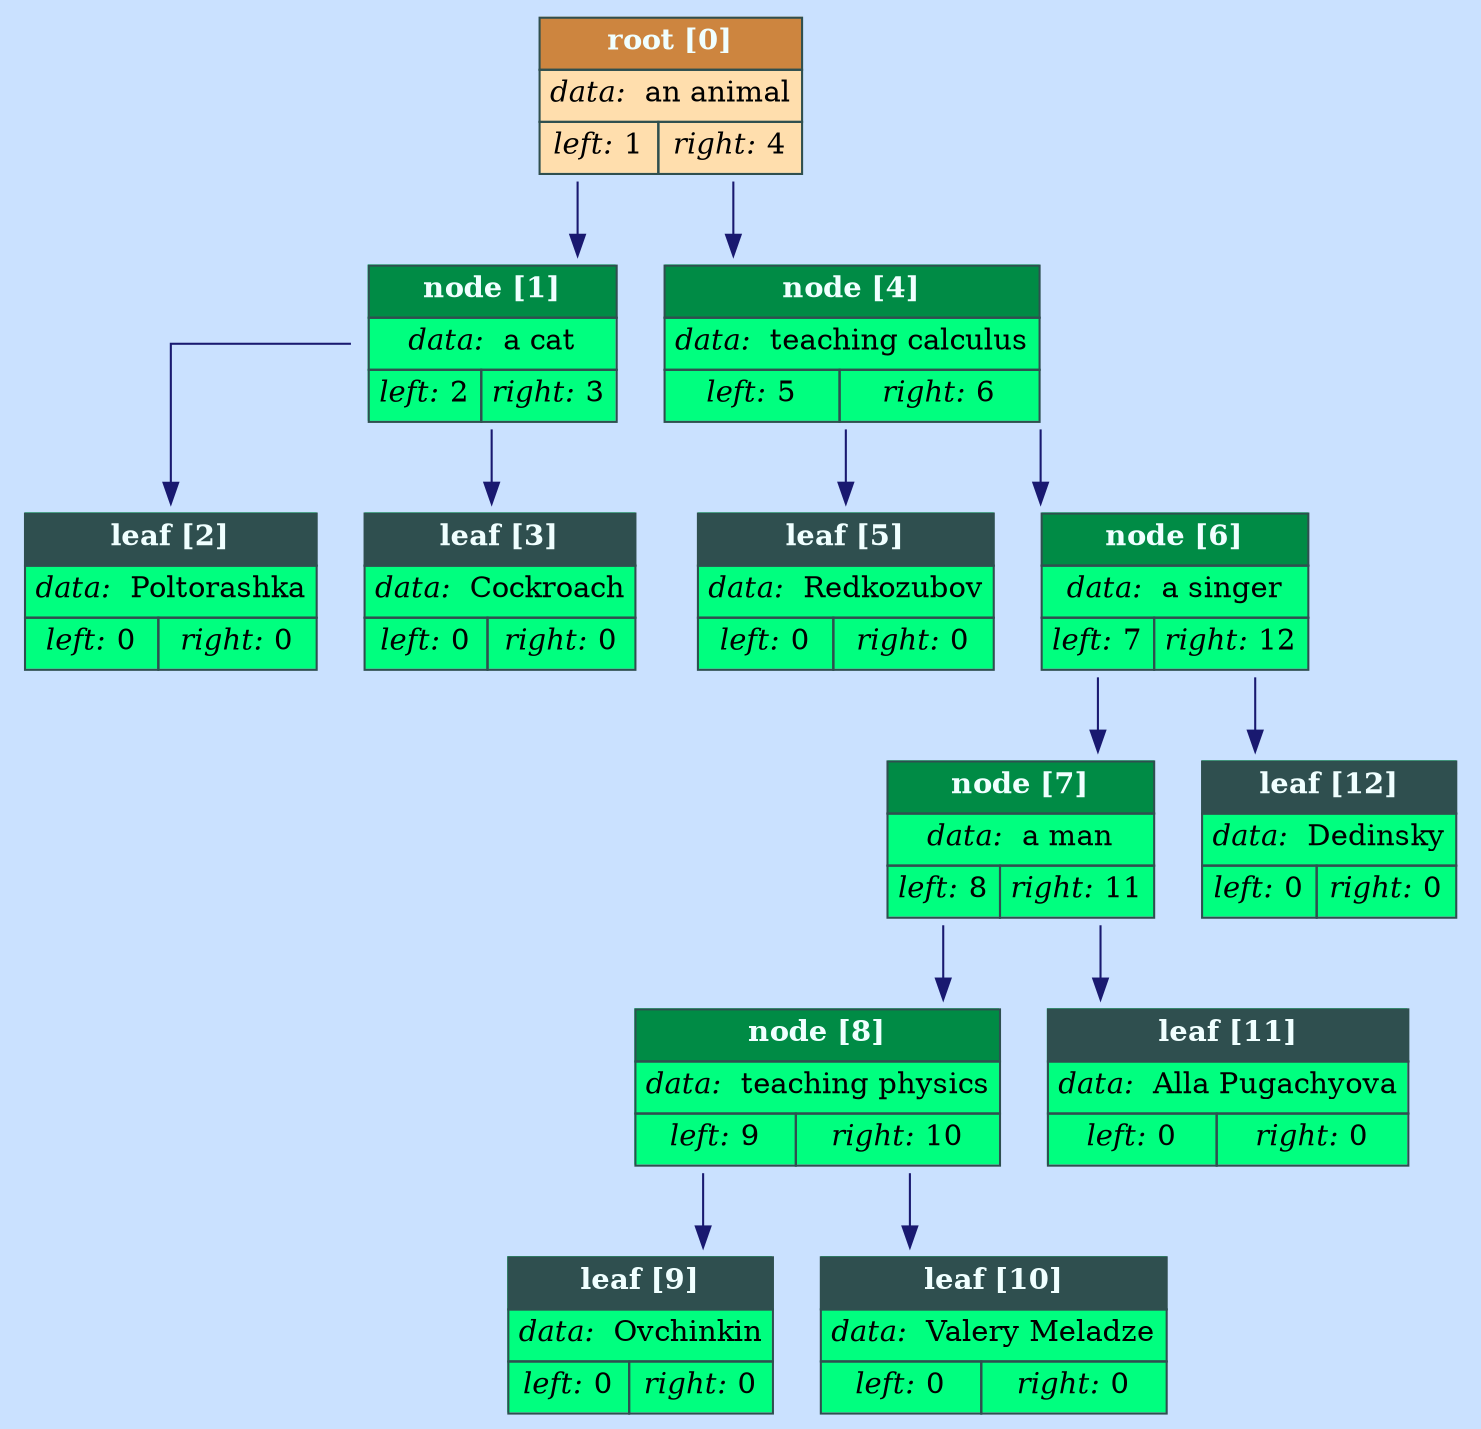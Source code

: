 digraph G{
layout=dot
rankdir=TD
splines=ortho
nodesep=0.1
overlap=voronoi
bgcolor=lightsteelblue1
node [shape=plaintext color=darkslategray]
node0 [label=<<TABLE BORDER="0" CELLBORDER="1" CELLSPACING="0" CELLPADDING="4" BGCOLOR="navajowhite">
<TR><TD ALIGN="CENTER" COLSPAN="2" BGCOLOR="peru"><FONT COLOR="azure"><B>root [0]</B></FONT></TD></TR>
<TR><TD COLSPAN="2"><I>data: </I> an animal</TD></TR>
<TR><TD><I>left: </I>1</TD><TD><I>right: </I>4</TD></TR>
</TABLE>>]
node1 [label=<<TABLE BORDER="0" CELLBORDER="1" CELLSPACING="0" CELLPADDING="4" BGCOLOR="springgreen">
<TR><TD ALIGN="CENTER" COLSPAN="2" BGCOLOR="springgreen4"><FONT COLOR="azure"><B>node [1]</B></FONT></TD></TR>
<TR><TD COLSPAN="2"><I>data: </I> a cat</TD></TR>
<TR><TD><I>left: </I>2</TD><TD><I>right: </I>3</TD></TR>
</TABLE>>]
node2 [label=<<TABLE BORDER="0" CELLBORDER="1" CELLSPACING="0" CELLPADDING="4" BGCOLOR="springgreen">
<TR><TD ALIGN="CENTER" COLSPAN="2" BGCOLOR="darkslategrey"><FONT COLOR="azure"><B>leaf [2]</B></FONT></TD></TR>
<TR><TD COLSPAN="2"><I>data: </I> Poltorashka</TD></TR>
<TR><TD><I>left: </I>0</TD><TD><I>right: </I>0</TD></TR>
</TABLE>>]
node3 [label=<<TABLE BORDER="0" CELLBORDER="1" CELLSPACING="0" CELLPADDING="4" BGCOLOR="springgreen">
<TR><TD ALIGN="CENTER" COLSPAN="2" BGCOLOR="darkslategrey"><FONT COLOR="azure"><B>leaf [3]</B></FONT></TD></TR>
<TR><TD COLSPAN="2"><I>data: </I> Cockroach</TD></TR>
<TR><TD><I>left: </I>0</TD><TD><I>right: </I>0</TD></TR>
</TABLE>>]
node4 [label=<<TABLE BORDER="0" CELLBORDER="1" CELLSPACING="0" CELLPADDING="4" BGCOLOR="springgreen">
<TR><TD ALIGN="CENTER" COLSPAN="2" BGCOLOR="springgreen4"><FONT COLOR="azure"><B>node [4]</B></FONT></TD></TR>
<TR><TD COLSPAN="2"><I>data: </I> teaching calculus</TD></TR>
<TR><TD><I>left: </I>5</TD><TD><I>right: </I>6</TD></TR>
</TABLE>>]
node5 [label=<<TABLE BORDER="0" CELLBORDER="1" CELLSPACING="0" CELLPADDING="4" BGCOLOR="springgreen">
<TR><TD ALIGN="CENTER" COLSPAN="2" BGCOLOR="darkslategrey"><FONT COLOR="azure"><B>leaf [5]</B></FONT></TD></TR>
<TR><TD COLSPAN="2"><I>data: </I> Redkozubov</TD></TR>
<TR><TD><I>left: </I>0</TD><TD><I>right: </I>0</TD></TR>
</TABLE>>]
node6 [label=<<TABLE BORDER="0" CELLBORDER="1" CELLSPACING="0" CELLPADDING="4" BGCOLOR="springgreen">
<TR><TD ALIGN="CENTER" COLSPAN="2" BGCOLOR="springgreen4"><FONT COLOR="azure"><B>node [6]</B></FONT></TD></TR>
<TR><TD COLSPAN="2"><I>data: </I> a singer</TD></TR>
<TR><TD><I>left: </I>7</TD><TD><I>right: </I>12</TD></TR>
</TABLE>>]
node7 [label=<<TABLE BORDER="0" CELLBORDER="1" CELLSPACING="0" CELLPADDING="4" BGCOLOR="springgreen">
<TR><TD ALIGN="CENTER" COLSPAN="2" BGCOLOR="springgreen4"><FONT COLOR="azure"><B>node [7]</B></FONT></TD></TR>
<TR><TD COLSPAN="2"><I>data: </I> a man</TD></TR>
<TR><TD><I>left: </I>8</TD><TD><I>right: </I>11</TD></TR>
</TABLE>>]
node8 [label=<<TABLE BORDER="0" CELLBORDER="1" CELLSPACING="0" CELLPADDING="4" BGCOLOR="springgreen">
<TR><TD ALIGN="CENTER" COLSPAN="2" BGCOLOR="springgreen4"><FONT COLOR="azure"><B>node [8]</B></FONT></TD></TR>
<TR><TD COLSPAN="2"><I>data: </I> teaching physics</TD></TR>
<TR><TD><I>left: </I>9</TD><TD><I>right: </I>10</TD></TR>
</TABLE>>]
node9 [label=<<TABLE BORDER="0" CELLBORDER="1" CELLSPACING="0" CELLPADDING="4" BGCOLOR="springgreen">
<TR><TD ALIGN="CENTER" COLSPAN="2" BGCOLOR="darkslategrey"><FONT COLOR="azure"><B>leaf [9]</B></FONT></TD></TR>
<TR><TD COLSPAN="2"><I>data: </I> Ovchinkin</TD></TR>
<TR><TD><I>left: </I>0</TD><TD><I>right: </I>0</TD></TR>
</TABLE>>]
node10 [label=<<TABLE BORDER="0" CELLBORDER="1" CELLSPACING="0" CELLPADDING="4" BGCOLOR="springgreen">
<TR><TD ALIGN="CENTER" COLSPAN="2" BGCOLOR="darkslategrey"><FONT COLOR="azure"><B>leaf [10]</B></FONT></TD></TR>
<TR><TD COLSPAN="2"><I>data: </I> Valery Meladze</TD></TR>
<TR><TD><I>left: </I>0</TD><TD><I>right: </I>0</TD></TR>
</TABLE>>]
node11 [label=<<TABLE BORDER="0" CELLBORDER="1" CELLSPACING="0" CELLPADDING="4" BGCOLOR="springgreen">
<TR><TD ALIGN="CENTER" COLSPAN="2" BGCOLOR="darkslategrey"><FONT COLOR="azure"><B>leaf [11]</B></FONT></TD></TR>
<TR><TD COLSPAN="2"><I>data: </I> Alla Pugachyova</TD></TR>
<TR><TD><I>left: </I>0</TD><TD><I>right: </I>0</TD></TR>
</TABLE>>]
node12 [label=<<TABLE BORDER="0" CELLBORDER="1" CELLSPACING="0" CELLPADDING="4" BGCOLOR="springgreen">
<TR><TD ALIGN="CENTER" COLSPAN="2" BGCOLOR="darkslategrey"><FONT COLOR="azure"><B>leaf [12]</B></FONT></TD></TR>
<TR><TD COLSPAN="2"><I>data: </I> Dedinsky</TD></TR>
<TR><TD><I>left: </I>0</TD><TD><I>right: </I>0</TD></TR>
</TABLE>>]
node0->node1 [color=midnightblue]
node0->node4 [color=midnightblue]
node1->node2 [color=midnightblue]
node1->node3 [color=midnightblue]
node4->node5 [color=midnightblue]
node4->node6 [color=midnightblue]
node6->node7 [color=midnightblue]
node6->node12 [color=midnightblue]
node7->node8 [color=midnightblue]
node7->node11 [color=midnightblue]
node8->node9 [color=midnightblue]
node8->node10 [color=midnightblue]
}